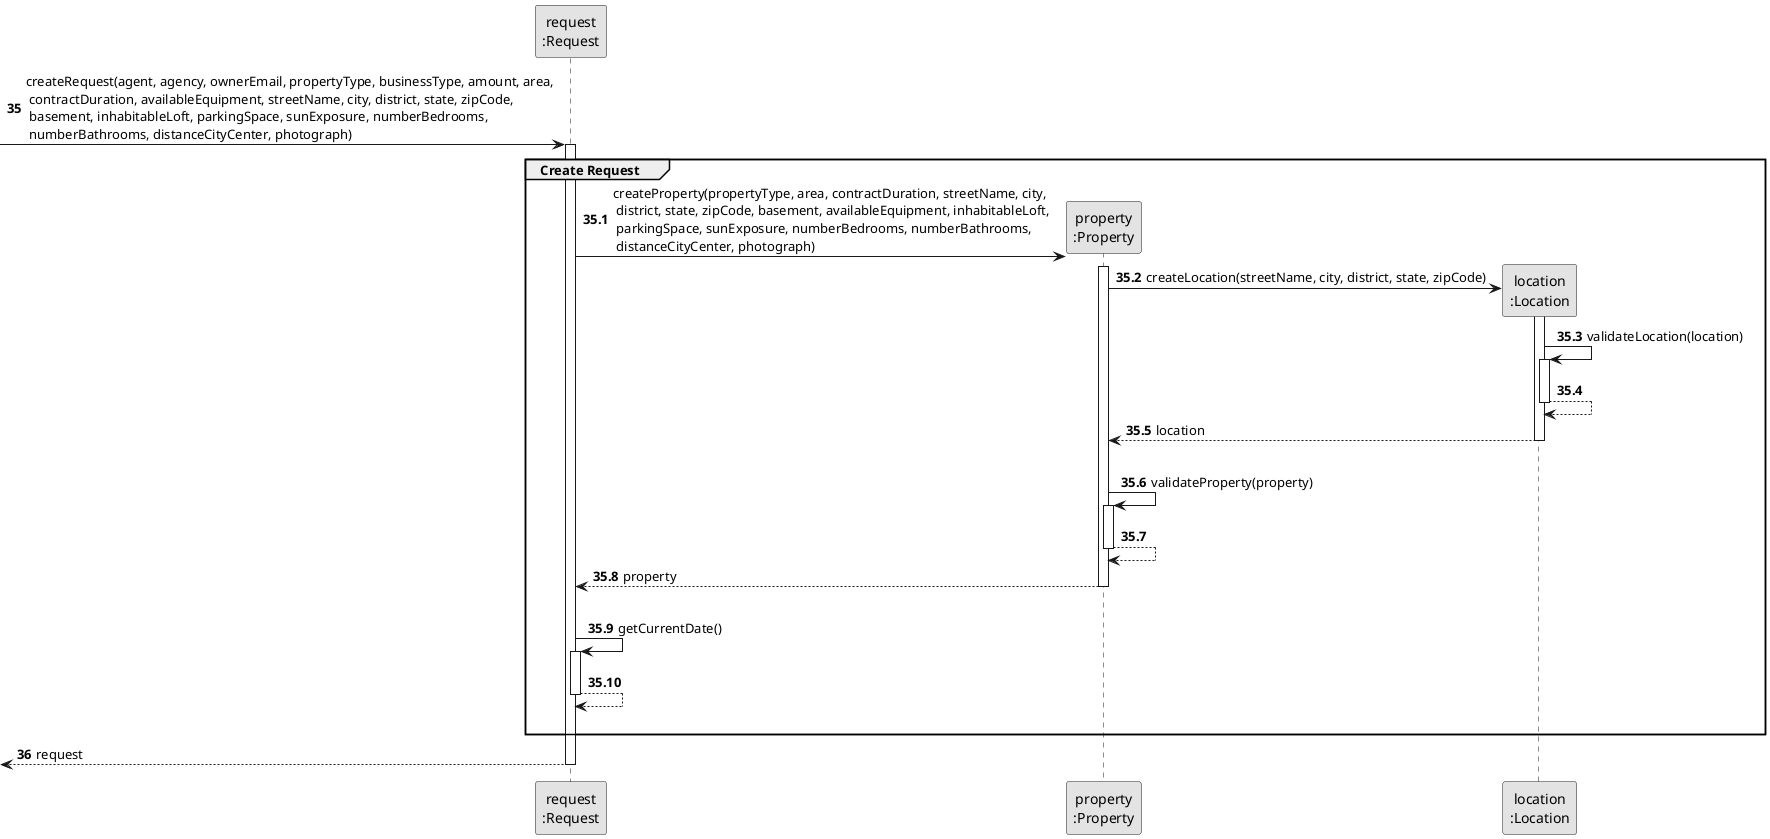 @startuml

skinparam monochrome true
skinparam packageStyle rectangle
skinparam shadowing false

participant "request\n:Request" as REQUEST
participant "property\n:Property" as PROPERTY
participant "location\n:Location" as LOCATION

autonumber 35

        -> REQUEST: createRequest(agent, agency, ownerEmail, propertyType, businessType, amount, area,\n contractDuration, availableEquipment, streetName, city, district, state, zipCode,\n basement, inhabitableLoft, parkingSpace, sunExposure, numberBedrooms,\n numberBathrooms, distanceCityCenter, photograph)
        activate REQUEST

            group Create Request

                autonumber 35.1

                REQUEST -> PROPERTY** : createProperty(propertyType, area, contractDuration, streetName, city,\n district, state, zipCode, basement, availableEquipment, inhabitableLoft,\n parkingSpace, sunExposure, numberBedrooms, numberBathrooms,\n distanceCityCenter, photograph)

                activate PROPERTY

               PROPERTY -> LOCATION** : createLocation(streetName, city, district, state, zipCode)

               activate LOCATION

               LOCATION -> LOCATION : validateLocation(location)

                   activate LOCATION

                   LOCATION --> LOCATION

                   deactivate LOCATION

               LOCATION --> PROPERTY : location

               deactivate LOCATION

               |||
               PROPERTY -> PROPERTY : validateProperty(property)

                    activate PROPERTY

                    PROPERTY --> PROPERTY

                    deactivate PROPERTY

               PROPERTY --> REQUEST : property

               deactivate PROPERTY

                |||
               REQUEST -> REQUEST : getCurrentDate()
               activate REQUEST

               REQUEST --> REQUEST :
               deactivate REQUEST

            |||
            end group

        autonumber 36

        <-- REQUEST : request
        deactivate REQUEST
@enduml